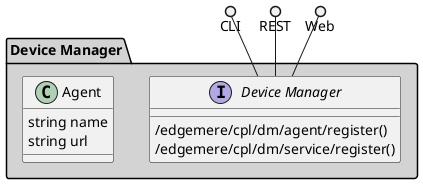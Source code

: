@startuml



package "Device Manager" #lightgray {

    interface "Device Manager" as i {
            /edgemere/cpl/dm/agent/register()
            /edgemere/cpl/dm/service/register()
    
    }
}

CLI ()-- i
REST ()-- i
Web ()-- i

package "Device Manager" #lightgray {
        class "Agent" {
                 string name
                 string url
                    }
    
    

}



@enduml
